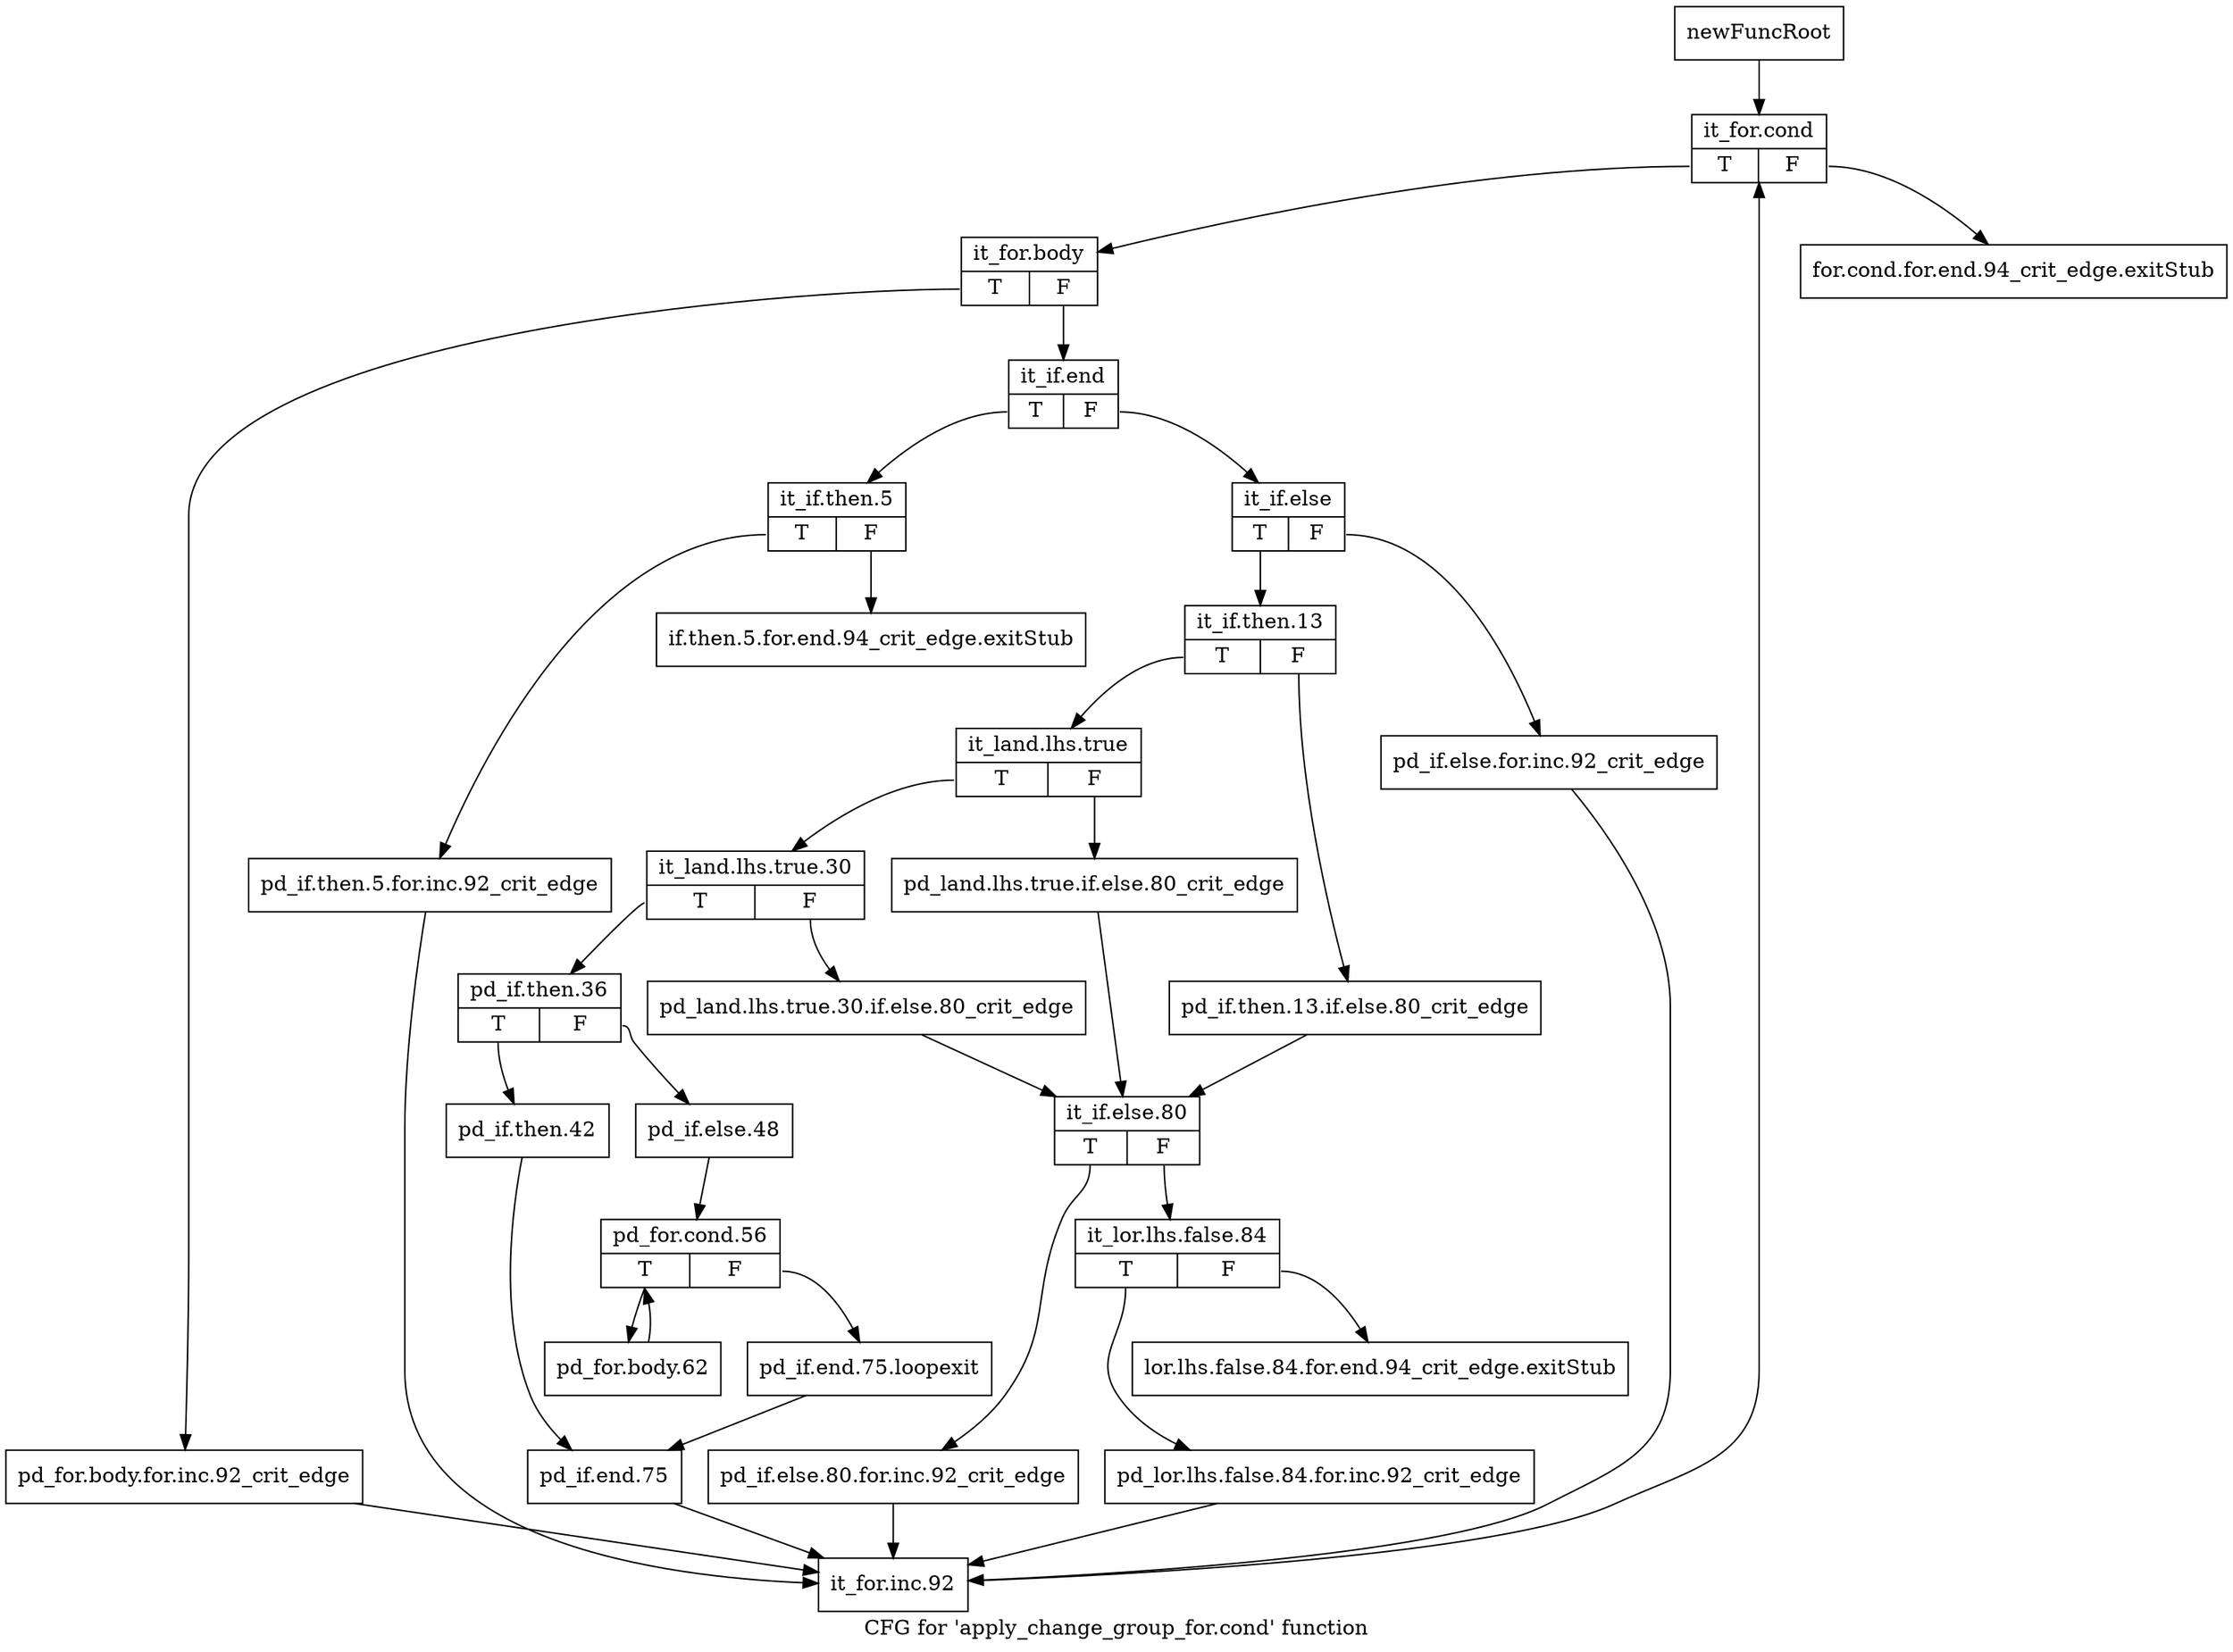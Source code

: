 digraph "CFG for 'apply_change_group_for.cond' function" {
	label="CFG for 'apply_change_group_for.cond' function";

	Node0xb88afd0 [shape=record,label="{newFuncRoot}"];
	Node0xb88afd0 -> Node0xb88b110;
	Node0xb88b020 [shape=record,label="{for.cond.for.end.94_crit_edge.exitStub}"];
	Node0xb88b070 [shape=record,label="{lor.lhs.false.84.for.end.94_crit_edge.exitStub}"];
	Node0xb88b0c0 [shape=record,label="{if.then.5.for.end.94_crit_edge.exitStub}"];
	Node0xb88b110 [shape=record,label="{it_for.cond|{<s0>T|<s1>F}}"];
	Node0xb88b110:s0 -> Node0xb88b160;
	Node0xb88b110:s1 -> Node0xb88b020;
	Node0xb88b160 [shape=record,label="{it_for.body|{<s0>T|<s1>F}}"];
	Node0xb88b160:s0 -> Node0xb884e00;
	Node0xb88b160:s1 -> Node0xb88b1b0;
	Node0xb88b1b0 [shape=record,label="{it_if.end|{<s0>T|<s1>F}}"];
	Node0xb88b1b0:s0 -> Node0xb884d60;
	Node0xb88b1b0:s1 -> Node0xb88b200;
	Node0xb88b200 [shape=record,label="{it_if.else|{<s0>T|<s1>F}}"];
	Node0xb88b200:s0 -> Node0xb884810;
	Node0xb88b200:s1 -> Node0xb88b250;
	Node0xb88b250 [shape=record,label="{pd_if.else.for.inc.92_crit_edge}"];
	Node0xb88b250 -> Node0xb884e50;
	Node0xb884810 [shape=record,label="{it_if.then.13|{<s0>T|<s1>F}}"];
	Node0xb884810:s0 -> Node0xb8848b0;
	Node0xb884810:s1 -> Node0xb884860;
	Node0xb884860 [shape=record,label="{pd_if.then.13.if.else.80_crit_edge}"];
	Node0xb884860 -> Node0xb8849f0;
	Node0xb8848b0 [shape=record,label="{it_land.lhs.true|{<s0>T|<s1>F}}"];
	Node0xb8848b0:s0 -> Node0xb884950;
	Node0xb8848b0:s1 -> Node0xb884900;
	Node0xb884900 [shape=record,label="{pd_land.lhs.true.if.else.80_crit_edge}"];
	Node0xb884900 -> Node0xb8849f0;
	Node0xb884950 [shape=record,label="{it_land.lhs.true.30|{<s0>T|<s1>F}}"];
	Node0xb884950:s0 -> Node0xb884b30;
	Node0xb884950:s1 -> Node0xb8849a0;
	Node0xb8849a0 [shape=record,label="{pd_land.lhs.true.30.if.else.80_crit_edge}"];
	Node0xb8849a0 -> Node0xb8849f0;
	Node0xb8849f0 [shape=record,label="{it_if.else.80|{<s0>T|<s1>F}}"];
	Node0xb8849f0:s0 -> Node0xb884ae0;
	Node0xb8849f0:s1 -> Node0xb884a40;
	Node0xb884a40 [shape=record,label="{it_lor.lhs.false.84|{<s0>T|<s1>F}}"];
	Node0xb884a40:s0 -> Node0xb884a90;
	Node0xb884a40:s1 -> Node0xb88b070;
	Node0xb884a90 [shape=record,label="{pd_lor.lhs.false.84.for.inc.92_crit_edge}"];
	Node0xb884a90 -> Node0xb884e50;
	Node0xb884ae0 [shape=record,label="{pd_if.else.80.for.inc.92_crit_edge}"];
	Node0xb884ae0 -> Node0xb884e50;
	Node0xb884b30 [shape=record,label="{pd_if.then.36|{<s0>T|<s1>F}}"];
	Node0xb884b30:s0 -> Node0xb884cc0;
	Node0xb884b30:s1 -> Node0xb884b80;
	Node0xb884b80 [shape=record,label="{pd_if.else.48}"];
	Node0xb884b80 -> Node0xb884bd0;
	Node0xb884bd0 [shape=record,label="{pd_for.cond.56|{<s0>T|<s1>F}}"];
	Node0xb884bd0:s0 -> Node0xb884c70;
	Node0xb884bd0:s1 -> Node0xb884c20;
	Node0xb884c20 [shape=record,label="{pd_if.end.75.loopexit}"];
	Node0xb884c20 -> Node0xb884d10;
	Node0xb884c70 [shape=record,label="{pd_for.body.62}"];
	Node0xb884c70 -> Node0xb884bd0;
	Node0xb884cc0 [shape=record,label="{pd_if.then.42}"];
	Node0xb884cc0 -> Node0xb884d10;
	Node0xb884d10 [shape=record,label="{pd_if.end.75}"];
	Node0xb884d10 -> Node0xb884e50;
	Node0xb884d60 [shape=record,label="{it_if.then.5|{<s0>T|<s1>F}}"];
	Node0xb884d60:s0 -> Node0xb884db0;
	Node0xb884d60:s1 -> Node0xb88b0c0;
	Node0xb884db0 [shape=record,label="{pd_if.then.5.for.inc.92_crit_edge}"];
	Node0xb884db0 -> Node0xb884e50;
	Node0xb884e00 [shape=record,label="{pd_for.body.for.inc.92_crit_edge}"];
	Node0xb884e00 -> Node0xb884e50;
	Node0xb884e50 [shape=record,label="{it_for.inc.92}"];
	Node0xb884e50 -> Node0xb88b110;
}
